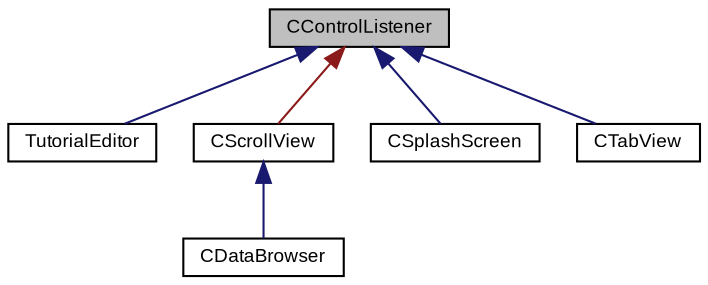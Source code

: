 digraph "CControlListener"
{
  bgcolor="transparent";
  edge [fontname="Arial",fontsize="9",labelfontname="Arial",labelfontsize="9"];
  node [fontname="Arial",fontsize="9",shape=record];
  Node1 [label="CControlListener",height=0.2,width=0.4,color="black", fillcolor="grey75", style="filled" fontcolor="black"];
  Node1 -> Node2 [dir="back",color="midnightblue",fontsize="9",style="solid",fontname="Arial"];
  Node2 [label="TutorialEditor",height=0.2,width=0.4,color="black",URL="$class_tutorial_editor.html"];
  Node1 -> Node3 [dir="back",color="firebrick4",fontsize="9",style="solid",fontname="Arial"];
  Node3 [label="CScrollView",height=0.2,width=0.4,color="black",URL="$class_v_s_t_g_u_i_1_1_c_scroll_view.html",tooltip="a scrollable container view with scrollbars "];
  Node3 -> Node4 [dir="back",color="midnightblue",fontsize="9",style="solid",fontname="Arial"];
  Node4 [label="CDataBrowser",height=0.2,width=0.4,color="black",URL="$class_v_s_t_g_u_i_1_1_c_data_browser.html",tooltip="DataBrowser view. "];
  Node1 -> Node5 [dir="back",color="midnightblue",fontsize="9",style="solid",fontname="Arial"];
  Node5 [label="CSplashScreen",height=0.2,width=0.4,color="black",URL="$class_v_s_t_g_u_i_1_1_c_splash_screen.html"];
  Node1 -> Node6 [dir="back",color="midnightblue",fontsize="9",style="solid",fontname="Arial"];
  Node6 [label="CTabView",height=0.2,width=0.4,color="black",URL="$class_v_s_t_g_u_i_1_1_c_tab_view.html",tooltip="a tab view "];
}
